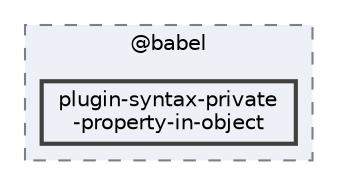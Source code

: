 digraph "pkiclassroomrescheduler/src/main/frontend/node_modules/@babel/plugin-syntax-private-property-in-object"
{
 // LATEX_PDF_SIZE
  bgcolor="transparent";
  edge [fontname=Helvetica,fontsize=10,labelfontname=Helvetica,labelfontsize=10];
  node [fontname=Helvetica,fontsize=10,shape=box,height=0.2,width=0.4];
  compound=true
  subgraph clusterdir_bc8070c8b402176472541bb6f0cba6df {
    graph [ bgcolor="#edf0f7", pencolor="grey50", label="@babel", fontname=Helvetica,fontsize=10 style="filled,dashed", URL="dir_bc8070c8b402176472541bb6f0cba6df.html",tooltip=""]
  dir_b97de5912592c86feb3e67fc2453d885 [label="plugin-syntax-private\l-property-in-object", fillcolor="#edf0f7", color="grey25", style="filled,bold", URL="dir_b97de5912592c86feb3e67fc2453d885.html",tooltip=""];
  }
}
